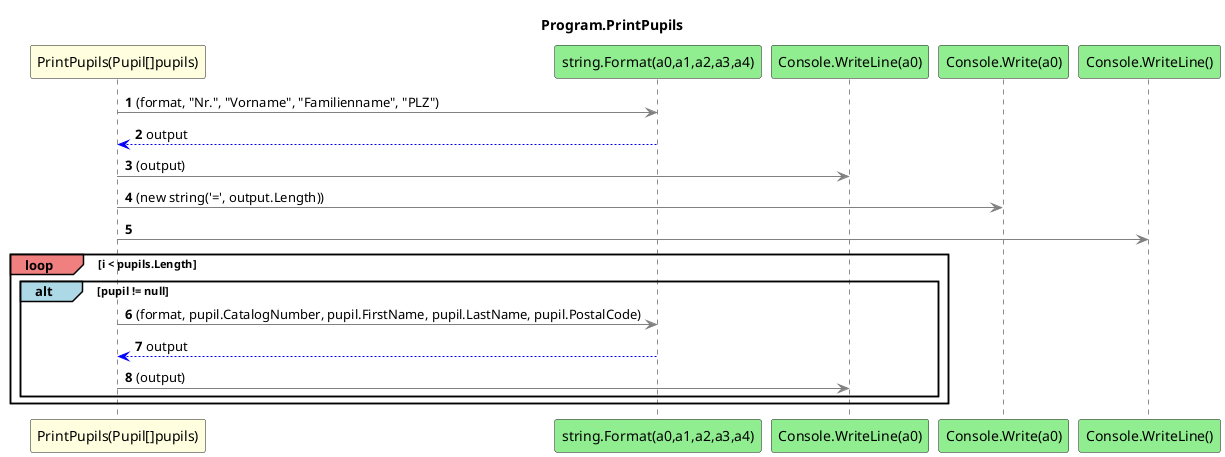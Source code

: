 @startuml Program.PrintPupils
title Program.PrintPupils
participant "PrintPupils(Pupil[]pupils)" as PrintPupils_p0 #LightYellow
participant "string.Format(a0,a1,a2,a3,a4)" as string_Format_a0_a1_a2_a3_a4 #LightGreen
participant "Console.WriteLine(a0)" as Console_WriteLine_a0 #LightGreen
participant "Console.Write(a0)" as Console_Write_a0 #LightGreen
participant "Console.WriteLine()" as Console_WriteLine #LightGreen
autonumber
PrintPupils_p0 -[#grey]> string_Format_a0_a1_a2_a3_a4 : (format, "Nr.", "Vorname", "Familienname", "PLZ")
string_Format_a0_a1_a2_a3_a4 -[#blue]-> PrintPupils_p0 : output
PrintPupils_p0 -[#grey]> Console_WriteLine_a0 : (output)
PrintPupils_p0 -[#grey]> Console_Write_a0 : (new string('=', output.Length))
PrintPupils_p0 -[#grey]> Console_WriteLine
loop#LightCoral i < pupils.Length
    alt#LightBlue pupil != null
        PrintPupils_p0 -[#grey]> string_Format_a0_a1_a2_a3_a4 : (format, pupil.CatalogNumber, pupil.FirstName, pupil.LastName, pupil.PostalCode)
        string_Format_a0_a1_a2_a3_a4 -[#blue]-> PrintPupils_p0 : output
        PrintPupils_p0 -[#grey]> Console_WriteLine_a0 : (output)
    end
end
@enduml
